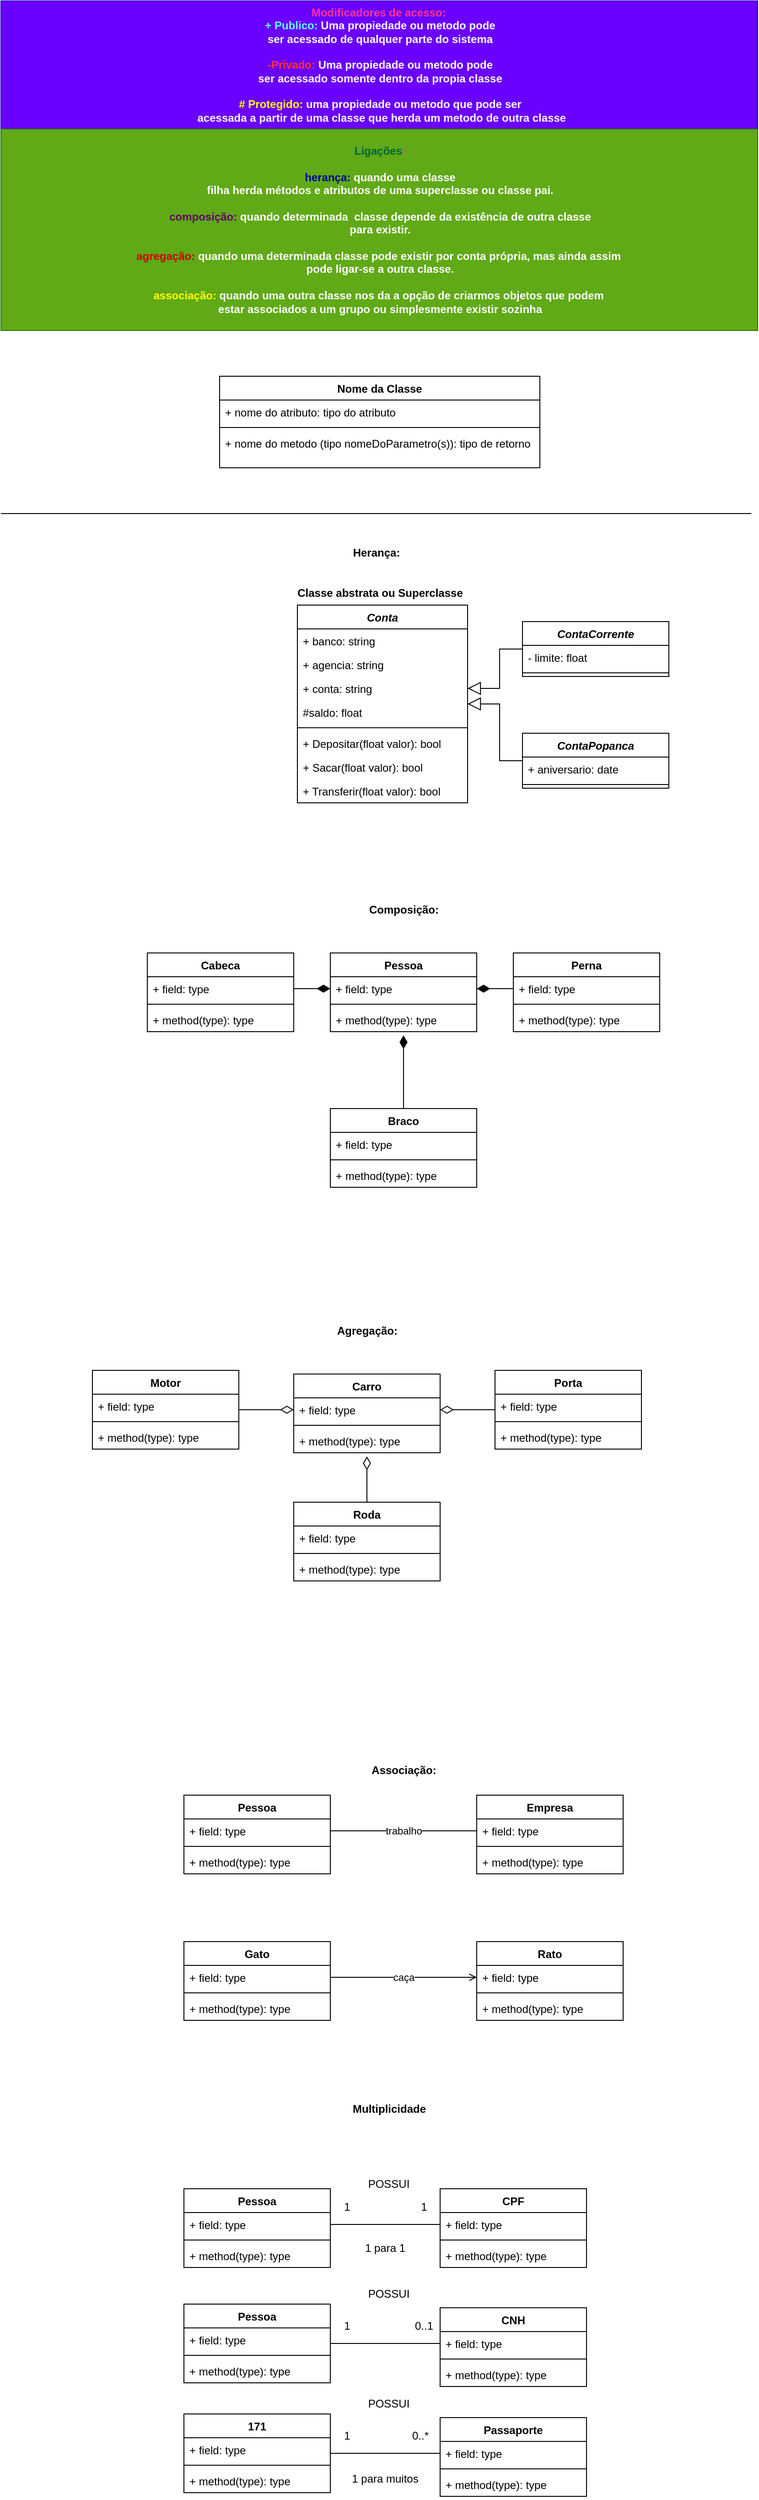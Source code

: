 <mxfile version="21.2.2" type="github">
  <diagram name="Página-1" id="z6GgU4VHXEjVqBODwLe_">
    <mxGraphModel dx="1050" dy="581" grid="1" gridSize="10" guides="1" tooltips="1" connect="1" arrows="1" fold="1" page="1" pageScale="1" pageWidth="827" pageHeight="1169" math="0" shadow="0">
      <root>
        <mxCell id="0" />
        <mxCell id="1" parent="0" />
        <mxCell id="NotU4ziP4FkvUJu5g0r9-1" value="&lt;font color=&quot;#ff3399&quot;&gt;Modificadores de acesso:&amp;nbsp;&lt;br&gt;&lt;/font&gt;&lt;font style=&quot;background-color: rgb(106, 0, 255);&quot; color=&quot;#66ffff&quot;&gt;+ Publico: &lt;/font&gt;Uma propiedade ou metodo pode &lt;br&gt;ser acessado de qualquer parte do sistema&lt;br&gt;&lt;br&gt;&lt;font color=&quot;#ff3333&quot;&gt;-Privado:&lt;/font&gt; Uma propiedade ou metodo pode &lt;br&gt;ser acessado somente dentro da propia classe&lt;br&gt;&lt;font color=&quot;#ffff00&quot;&gt;&lt;br&gt;# Protegido:&lt;/font&gt; uma propiedade ou metodo que pode ser&lt;br&gt;&amp;nbsp;acessada a partir de uma classe que herda um metodo de outra classe" style="text;align=center;fontStyle=1;verticalAlign=middle;spacingLeft=3;spacingRight=3;strokeColor=#3700CC;rotatable=0;points=[[0,0.5],[1,0.5]];portConstraint=eastwest;html=1;fillColor=#6a00ff;fontColor=#ffffff;" vertex="1" parent="1">
          <mxGeometry width="827" height="140" as="geometry" />
        </mxCell>
        <mxCell id="NotU4ziP4FkvUJu5g0r9-2" value="&lt;font color=&quot;#006633&quot;&gt;Ligações&lt;/font&gt;&lt;font color=&quot;#ff3399&quot;&gt;:&lt;/font&gt;&lt;br&gt;&amp;nbsp;&lt;br&gt;&lt;font color=&quot;#000099&quot;&gt;herança:&lt;/font&gt; quando uma classe&lt;br&gt;filha herda métodos e atributos de uma superclasse ou classe pai.&lt;br&gt;&lt;br&gt;&lt;font color=&quot;#660066&quot;&gt;composição:&lt;/font&gt; quando determinada&amp;nbsp; classe depende da existência de outra classe&lt;br&gt;para existir.&lt;br&gt;&lt;br&gt;&lt;font color=&quot;#cc0000&quot;&gt;agregação:&lt;/font&gt; quando uma determinada classe pode existir por conta própria, mas ainda assim&amp;nbsp;&lt;br&gt;pode ligar-se a outra classe.&lt;br&gt;&lt;br&gt;&lt;font color=&quot;#ffff00&quot;&gt;associação:&lt;/font&gt; quando uma outra classe nos da a opção de criarmos objetos que podem&amp;nbsp;&lt;br&gt;estar associados a um grupo ou simplesmente existir sozinha" style="text;align=center;fontStyle=1;verticalAlign=middle;spacingLeft=3;spacingRight=3;strokeColor=#2D7600;rotatable=0;points=[[0,0.5],[1,0.5]];portConstraint=eastwest;html=1;fillColor=#60a917;fontColor=#ffffff;" vertex="1" parent="1">
          <mxGeometry y="140" width="827" height="220" as="geometry" />
        </mxCell>
        <mxCell id="NotU4ziP4FkvUJu5g0r9-4" value="Nome da Classe" style="swimlane;fontStyle=1;align=center;verticalAlign=top;childLayout=stackLayout;horizontal=1;startSize=26;horizontalStack=0;resizeParent=1;resizeParentMax=0;resizeLast=0;collapsible=1;marginBottom=0;whiteSpace=wrap;html=1;" vertex="1" parent="1">
          <mxGeometry x="239" y="410" width="350" height="100" as="geometry" />
        </mxCell>
        <mxCell id="NotU4ziP4FkvUJu5g0r9-5" value="+ nome do atributo: tipo do atributo" style="text;strokeColor=none;fillColor=none;align=left;verticalAlign=top;spacingLeft=4;spacingRight=4;overflow=hidden;rotatable=0;points=[[0,0.5],[1,0.5]];portConstraint=eastwest;whiteSpace=wrap;html=1;" vertex="1" parent="NotU4ziP4FkvUJu5g0r9-4">
          <mxGeometry y="26" width="350" height="26" as="geometry" />
        </mxCell>
        <mxCell id="NotU4ziP4FkvUJu5g0r9-6" value="" style="line;strokeWidth=1;fillColor=none;align=left;verticalAlign=middle;spacingTop=-1;spacingLeft=3;spacingRight=3;rotatable=0;labelPosition=right;points=[];portConstraint=eastwest;strokeColor=inherit;" vertex="1" parent="NotU4ziP4FkvUJu5g0r9-4">
          <mxGeometry y="52" width="350" height="8" as="geometry" />
        </mxCell>
        <mxCell id="NotU4ziP4FkvUJu5g0r9-7" value="+ nome do metodo (tipo nomeDoParametro(s)): tipo de retorno" style="text;strokeColor=none;fillColor=none;align=left;verticalAlign=top;spacingLeft=4;spacingRight=4;overflow=hidden;rotatable=0;points=[[0,0.5],[1,0.5]];portConstraint=eastwest;whiteSpace=wrap;html=1;" vertex="1" parent="NotU4ziP4FkvUJu5g0r9-4">
          <mxGeometry y="60" width="350" height="40" as="geometry" />
        </mxCell>
        <mxCell id="NotU4ziP4FkvUJu5g0r9-8" value="" style="text;strokeColor=none;fillColor=none;align=left;verticalAlign=middle;spacingTop=-1;spacingLeft=4;spacingRight=4;rotatable=0;labelPosition=right;points=[];portConstraint=eastwest;" vertex="1" parent="1">
          <mxGeometry x="400" y="590" width="20" height="14" as="geometry" />
        </mxCell>
        <mxCell id="NotU4ziP4FkvUJu5g0r9-9" value="Herança:" style="text;align=center;fontStyle=1;verticalAlign=middle;spacingLeft=3;spacingRight=3;strokeColor=none;rotatable=0;points=[[0,0.5],[1,0.5]];portConstraint=eastwest;html=1;" vertex="1" parent="1">
          <mxGeometry x="370" y="590" width="80" height="26" as="geometry" />
        </mxCell>
        <mxCell id="NotU4ziP4FkvUJu5g0r9-10" value="&lt;i&gt;Conta&lt;/i&gt;" style="swimlane;fontStyle=1;align=center;verticalAlign=top;childLayout=stackLayout;horizontal=1;startSize=26;horizontalStack=0;resizeParent=1;resizeParentMax=0;resizeLast=0;collapsible=1;marginBottom=0;whiteSpace=wrap;html=1;" vertex="1" parent="1">
          <mxGeometry x="324" y="660" width="186" height="216" as="geometry" />
        </mxCell>
        <mxCell id="NotU4ziP4FkvUJu5g0r9-16" value="+ banco: string" style="text;strokeColor=none;fillColor=none;align=left;verticalAlign=top;spacingLeft=4;spacingRight=4;overflow=hidden;rotatable=0;points=[[0,0.5],[1,0.5]];portConstraint=eastwest;whiteSpace=wrap;html=1;" vertex="1" parent="NotU4ziP4FkvUJu5g0r9-10">
          <mxGeometry y="26" width="186" height="26" as="geometry" />
        </mxCell>
        <mxCell id="NotU4ziP4FkvUJu5g0r9-11" value="+ agencia: string" style="text;strokeColor=none;fillColor=none;align=left;verticalAlign=top;spacingLeft=4;spacingRight=4;overflow=hidden;rotatable=0;points=[[0,0.5],[1,0.5]];portConstraint=eastwest;whiteSpace=wrap;html=1;" vertex="1" parent="NotU4ziP4FkvUJu5g0r9-10">
          <mxGeometry y="52" width="186" height="26" as="geometry" />
        </mxCell>
        <mxCell id="NotU4ziP4FkvUJu5g0r9-17" value="+ conta: string" style="text;strokeColor=none;fillColor=none;align=left;verticalAlign=top;spacingLeft=4;spacingRight=4;overflow=hidden;rotatable=0;points=[[0,0.5],[1,0.5]];portConstraint=eastwest;whiteSpace=wrap;html=1;" vertex="1" parent="NotU4ziP4FkvUJu5g0r9-10">
          <mxGeometry y="78" width="186" height="26" as="geometry" />
        </mxCell>
        <mxCell id="NotU4ziP4FkvUJu5g0r9-18" value="#saldo: float&lt;br&gt;" style="text;strokeColor=none;fillColor=none;align=left;verticalAlign=top;spacingLeft=4;spacingRight=4;overflow=hidden;rotatable=0;points=[[0,0.5],[1,0.5]];portConstraint=eastwest;whiteSpace=wrap;html=1;" vertex="1" parent="NotU4ziP4FkvUJu5g0r9-10">
          <mxGeometry y="104" width="186" height="26" as="geometry" />
        </mxCell>
        <mxCell id="NotU4ziP4FkvUJu5g0r9-12" value="" style="line;strokeWidth=1;fillColor=none;align=left;verticalAlign=middle;spacingTop=-1;spacingLeft=3;spacingRight=3;rotatable=0;labelPosition=right;points=[];portConstraint=eastwest;strokeColor=inherit;" vertex="1" parent="NotU4ziP4FkvUJu5g0r9-10">
          <mxGeometry y="130" width="186" height="8" as="geometry" />
        </mxCell>
        <mxCell id="NotU4ziP4FkvUJu5g0r9-13" value="+ Depositar(float valor): bool&amp;nbsp;" style="text;strokeColor=none;fillColor=none;align=left;verticalAlign=top;spacingLeft=4;spacingRight=4;overflow=hidden;rotatable=0;points=[[0,0.5],[1,0.5]];portConstraint=eastwest;whiteSpace=wrap;html=1;" vertex="1" parent="NotU4ziP4FkvUJu5g0r9-10">
          <mxGeometry y="138" width="186" height="26" as="geometry" />
        </mxCell>
        <mxCell id="NotU4ziP4FkvUJu5g0r9-19" value="+ Sacar(float valor): bool" style="text;strokeColor=none;fillColor=none;align=left;verticalAlign=top;spacingLeft=4;spacingRight=4;overflow=hidden;rotatable=0;points=[[0,0.5],[1,0.5]];portConstraint=eastwest;whiteSpace=wrap;html=1;" vertex="1" parent="NotU4ziP4FkvUJu5g0r9-10">
          <mxGeometry y="164" width="186" height="26" as="geometry" />
        </mxCell>
        <mxCell id="NotU4ziP4FkvUJu5g0r9-20" value="+ Transferir(float valor): bool" style="text;strokeColor=none;fillColor=none;align=left;verticalAlign=top;spacingLeft=4;spacingRight=4;overflow=hidden;rotatable=0;points=[[0,0.5],[1,0.5]];portConstraint=eastwest;whiteSpace=wrap;html=1;" vertex="1" parent="NotU4ziP4FkvUJu5g0r9-10">
          <mxGeometry y="190" width="186" height="26" as="geometry" />
        </mxCell>
        <mxCell id="NotU4ziP4FkvUJu5g0r9-21" value="Classe abstrata ou Superclasse" style="text;align=center;fontStyle=1;verticalAlign=middle;spacingLeft=3;spacingRight=3;strokeColor=none;rotatable=0;points=[[0,0.5],[1,0.5]];portConstraint=eastwest;html=1;" vertex="1" parent="1">
          <mxGeometry x="324" y="634" width="180" height="26" as="geometry" />
        </mxCell>
        <mxCell id="NotU4ziP4FkvUJu5g0r9-35" style="edgeStyle=orthogonalEdgeStyle;rounded=0;orthogonalLoop=1;jettySize=auto;html=1;entryX=1;entryY=0.5;entryDx=0;entryDy=0;endArrow=block;endFill=0;endSize=12;" edge="1" parent="1" source="NotU4ziP4FkvUJu5g0r9-23" target="NotU4ziP4FkvUJu5g0r9-17">
          <mxGeometry relative="1" as="geometry" />
        </mxCell>
        <mxCell id="NotU4ziP4FkvUJu5g0r9-23" value="&lt;i&gt;ContaCorrente&lt;/i&gt;" style="swimlane;fontStyle=1;align=center;verticalAlign=top;childLayout=stackLayout;horizontal=1;startSize=26;horizontalStack=0;resizeParent=1;resizeParentMax=0;resizeLast=0;collapsible=1;marginBottom=0;whiteSpace=wrap;html=1;" vertex="1" parent="1">
          <mxGeometry x="570" y="678" width="160" height="60" as="geometry" />
        </mxCell>
        <mxCell id="NotU4ziP4FkvUJu5g0r9-24" value="- limite: float&amp;nbsp;" style="text;strokeColor=none;fillColor=none;align=left;verticalAlign=top;spacingLeft=4;spacingRight=4;overflow=hidden;rotatable=0;points=[[0,0.5],[1,0.5]];portConstraint=eastwest;whiteSpace=wrap;html=1;" vertex="1" parent="NotU4ziP4FkvUJu5g0r9-23">
          <mxGeometry y="26" width="160" height="26" as="geometry" />
        </mxCell>
        <mxCell id="NotU4ziP4FkvUJu5g0r9-25" value="" style="line;strokeWidth=1;fillColor=none;align=left;verticalAlign=middle;spacingTop=-1;spacingLeft=3;spacingRight=3;rotatable=0;labelPosition=right;points=[];portConstraint=eastwest;strokeColor=inherit;" vertex="1" parent="NotU4ziP4FkvUJu5g0r9-23">
          <mxGeometry y="52" width="160" height="8" as="geometry" />
        </mxCell>
        <mxCell id="NotU4ziP4FkvUJu5g0r9-36" style="edgeStyle=orthogonalEdgeStyle;rounded=0;orthogonalLoop=1;jettySize=auto;html=1;entryX=1;entryY=0.5;entryDx=0;entryDy=0;endArrow=block;endFill=0;endSize=12;" edge="1" parent="1" source="NotU4ziP4FkvUJu5g0r9-27" target="NotU4ziP4FkvUJu5g0r9-10">
          <mxGeometry relative="1" as="geometry" />
        </mxCell>
        <mxCell id="NotU4ziP4FkvUJu5g0r9-27" value="&lt;i&gt;ContaPopanca&lt;/i&gt;" style="swimlane;fontStyle=1;align=center;verticalAlign=top;childLayout=stackLayout;horizontal=1;startSize=26;horizontalStack=0;resizeParent=1;resizeParentMax=0;resizeLast=0;collapsible=1;marginBottom=0;whiteSpace=wrap;html=1;" vertex="1" parent="1">
          <mxGeometry x="570" y="800" width="160" height="60" as="geometry">
            <mxRectangle x="550" y="740" width="120" height="30" as="alternateBounds" />
          </mxGeometry>
        </mxCell>
        <mxCell id="NotU4ziP4FkvUJu5g0r9-28" value="+ aniversario: date" style="text;strokeColor=none;fillColor=none;align=left;verticalAlign=top;spacingLeft=4;spacingRight=4;overflow=hidden;rotatable=0;points=[[0,0.5],[1,0.5]];portConstraint=eastwest;whiteSpace=wrap;html=1;" vertex="1" parent="NotU4ziP4FkvUJu5g0r9-27">
          <mxGeometry y="26" width="160" height="26" as="geometry" />
        </mxCell>
        <mxCell id="NotU4ziP4FkvUJu5g0r9-29" value="" style="line;strokeWidth=1;fillColor=none;align=left;verticalAlign=middle;spacingTop=-1;spacingLeft=3;spacingRight=3;rotatable=0;labelPosition=right;points=[];portConstraint=eastwest;strokeColor=inherit;" vertex="1" parent="NotU4ziP4FkvUJu5g0r9-27">
          <mxGeometry y="52" width="160" height="8" as="geometry" />
        </mxCell>
        <mxCell id="NotU4ziP4FkvUJu5g0r9-37" value="" style="endArrow=none;html=1;rounded=0;" edge="1" parent="1">
          <mxGeometry width="50" height="50" relative="1" as="geometry">
            <mxPoint y="560" as="sourcePoint" />
            <mxPoint x="820" y="560" as="targetPoint" />
          </mxGeometry>
        </mxCell>
        <mxCell id="NotU4ziP4FkvUJu5g0r9-40" value="Composição:" style="text;align=center;fontStyle=1;verticalAlign=middle;spacingLeft=3;spacingRight=3;strokeColor=none;rotatable=0;points=[[0,0.5],[1,0.5]];portConstraint=eastwest;html=1;" vertex="1" parent="1">
          <mxGeometry x="400" y="980" width="80" height="26" as="geometry" />
        </mxCell>
        <mxCell id="NotU4ziP4FkvUJu5g0r9-41" value="Cabeca" style="swimlane;fontStyle=1;align=center;verticalAlign=top;childLayout=stackLayout;horizontal=1;startSize=26;horizontalStack=0;resizeParent=1;resizeParentMax=0;resizeLast=0;collapsible=1;marginBottom=0;whiteSpace=wrap;html=1;" vertex="1" parent="1">
          <mxGeometry x="160" y="1040" width="160" height="86" as="geometry" />
        </mxCell>
        <mxCell id="NotU4ziP4FkvUJu5g0r9-42" value="+ field: type" style="text;strokeColor=none;fillColor=none;align=left;verticalAlign=top;spacingLeft=4;spacingRight=4;overflow=hidden;rotatable=0;points=[[0,0.5],[1,0.5]];portConstraint=eastwest;whiteSpace=wrap;html=1;" vertex="1" parent="NotU4ziP4FkvUJu5g0r9-41">
          <mxGeometry y="26" width="160" height="26" as="geometry" />
        </mxCell>
        <mxCell id="NotU4ziP4FkvUJu5g0r9-43" value="" style="line;strokeWidth=1;fillColor=none;align=left;verticalAlign=middle;spacingTop=-1;spacingLeft=3;spacingRight=3;rotatable=0;labelPosition=right;points=[];portConstraint=eastwest;strokeColor=inherit;" vertex="1" parent="NotU4ziP4FkvUJu5g0r9-41">
          <mxGeometry y="52" width="160" height="8" as="geometry" />
        </mxCell>
        <mxCell id="NotU4ziP4FkvUJu5g0r9-44" value="+ method(type): type" style="text;strokeColor=none;fillColor=none;align=left;verticalAlign=top;spacingLeft=4;spacingRight=4;overflow=hidden;rotatable=0;points=[[0,0.5],[1,0.5]];portConstraint=eastwest;whiteSpace=wrap;html=1;" vertex="1" parent="NotU4ziP4FkvUJu5g0r9-41">
          <mxGeometry y="60" width="160" height="26" as="geometry" />
        </mxCell>
        <mxCell id="NotU4ziP4FkvUJu5g0r9-45" value="Pessoa" style="swimlane;fontStyle=1;align=center;verticalAlign=top;childLayout=stackLayout;horizontal=1;startSize=26;horizontalStack=0;resizeParent=1;resizeParentMax=0;resizeLast=0;collapsible=1;marginBottom=0;whiteSpace=wrap;html=1;" vertex="1" parent="1">
          <mxGeometry x="360" y="1040" width="160" height="86" as="geometry" />
        </mxCell>
        <mxCell id="NotU4ziP4FkvUJu5g0r9-46" value="+ field: type" style="text;strokeColor=none;fillColor=none;align=left;verticalAlign=top;spacingLeft=4;spacingRight=4;overflow=hidden;rotatable=0;points=[[0,0.5],[1,0.5]];portConstraint=eastwest;whiteSpace=wrap;html=1;" vertex="1" parent="NotU4ziP4FkvUJu5g0r9-45">
          <mxGeometry y="26" width="160" height="26" as="geometry" />
        </mxCell>
        <mxCell id="NotU4ziP4FkvUJu5g0r9-47" value="" style="line;strokeWidth=1;fillColor=none;align=left;verticalAlign=middle;spacingTop=-1;spacingLeft=3;spacingRight=3;rotatable=0;labelPosition=right;points=[];portConstraint=eastwest;strokeColor=inherit;" vertex="1" parent="NotU4ziP4FkvUJu5g0r9-45">
          <mxGeometry y="52" width="160" height="8" as="geometry" />
        </mxCell>
        <mxCell id="NotU4ziP4FkvUJu5g0r9-48" value="+ method(type): type" style="text;strokeColor=none;fillColor=none;align=left;verticalAlign=top;spacingLeft=4;spacingRight=4;overflow=hidden;rotatable=0;points=[[0,0.5],[1,0.5]];portConstraint=eastwest;whiteSpace=wrap;html=1;" vertex="1" parent="NotU4ziP4FkvUJu5g0r9-45">
          <mxGeometry y="60" width="160" height="26" as="geometry" />
        </mxCell>
        <mxCell id="NotU4ziP4FkvUJu5g0r9-49" value="Perna" style="swimlane;fontStyle=1;align=center;verticalAlign=top;childLayout=stackLayout;horizontal=1;startSize=26;horizontalStack=0;resizeParent=1;resizeParentMax=0;resizeLast=0;collapsible=1;marginBottom=0;whiteSpace=wrap;html=1;" vertex="1" parent="1">
          <mxGeometry x="560" y="1040" width="160" height="86" as="geometry" />
        </mxCell>
        <mxCell id="NotU4ziP4FkvUJu5g0r9-50" value="+ field: type" style="text;strokeColor=none;fillColor=none;align=left;verticalAlign=top;spacingLeft=4;spacingRight=4;overflow=hidden;rotatable=0;points=[[0,0.5],[1,0.5]];portConstraint=eastwest;whiteSpace=wrap;html=1;" vertex="1" parent="NotU4ziP4FkvUJu5g0r9-49">
          <mxGeometry y="26" width="160" height="26" as="geometry" />
        </mxCell>
        <mxCell id="NotU4ziP4FkvUJu5g0r9-51" value="" style="line;strokeWidth=1;fillColor=none;align=left;verticalAlign=middle;spacingTop=-1;spacingLeft=3;spacingRight=3;rotatable=0;labelPosition=right;points=[];portConstraint=eastwest;strokeColor=inherit;" vertex="1" parent="NotU4ziP4FkvUJu5g0r9-49">
          <mxGeometry y="52" width="160" height="8" as="geometry" />
        </mxCell>
        <mxCell id="NotU4ziP4FkvUJu5g0r9-52" value="+ method(type): type" style="text;strokeColor=none;fillColor=none;align=left;verticalAlign=top;spacingLeft=4;spacingRight=4;overflow=hidden;rotatable=0;points=[[0,0.5],[1,0.5]];portConstraint=eastwest;whiteSpace=wrap;html=1;" vertex="1" parent="NotU4ziP4FkvUJu5g0r9-49">
          <mxGeometry y="60" width="160" height="26" as="geometry" />
        </mxCell>
        <mxCell id="NotU4ziP4FkvUJu5g0r9-61" style="edgeStyle=orthogonalEdgeStyle;rounded=0;orthogonalLoop=1;jettySize=auto;html=1;endArrow=diamondThin;endFill=1;strokeWidth=1;endSize=12;" edge="1" parent="1" source="NotU4ziP4FkvUJu5g0r9-53">
          <mxGeometry relative="1" as="geometry">
            <mxPoint x="440" y="1130" as="targetPoint" />
          </mxGeometry>
        </mxCell>
        <mxCell id="NotU4ziP4FkvUJu5g0r9-53" value="Braco&lt;br&gt;" style="swimlane;fontStyle=1;align=center;verticalAlign=top;childLayout=stackLayout;horizontal=1;startSize=26;horizontalStack=0;resizeParent=1;resizeParentMax=0;resizeLast=0;collapsible=1;marginBottom=0;whiteSpace=wrap;html=1;" vertex="1" parent="1">
          <mxGeometry x="360" y="1210" width="160" height="86" as="geometry" />
        </mxCell>
        <mxCell id="NotU4ziP4FkvUJu5g0r9-54" value="+ field: type" style="text;strokeColor=none;fillColor=none;align=left;verticalAlign=top;spacingLeft=4;spacingRight=4;overflow=hidden;rotatable=0;points=[[0,0.5],[1,0.5]];portConstraint=eastwest;whiteSpace=wrap;html=1;" vertex="1" parent="NotU4ziP4FkvUJu5g0r9-53">
          <mxGeometry y="26" width="160" height="26" as="geometry" />
        </mxCell>
        <mxCell id="NotU4ziP4FkvUJu5g0r9-55" value="" style="line;strokeWidth=1;fillColor=none;align=left;verticalAlign=middle;spacingTop=-1;spacingLeft=3;spacingRight=3;rotatable=0;labelPosition=right;points=[];portConstraint=eastwest;strokeColor=inherit;" vertex="1" parent="NotU4ziP4FkvUJu5g0r9-53">
          <mxGeometry y="52" width="160" height="8" as="geometry" />
        </mxCell>
        <mxCell id="NotU4ziP4FkvUJu5g0r9-56" value="+ method(type): type" style="text;strokeColor=none;fillColor=none;align=left;verticalAlign=top;spacingLeft=4;spacingRight=4;overflow=hidden;rotatable=0;points=[[0,0.5],[1,0.5]];portConstraint=eastwest;whiteSpace=wrap;html=1;" vertex="1" parent="NotU4ziP4FkvUJu5g0r9-53">
          <mxGeometry y="60" width="160" height="26" as="geometry" />
        </mxCell>
        <mxCell id="NotU4ziP4FkvUJu5g0r9-57" style="edgeStyle=orthogonalEdgeStyle;rounded=0;orthogonalLoop=1;jettySize=auto;html=1;entryX=0;entryY=0.5;entryDx=0;entryDy=0;endArrow=diamondThin;endFill=1;endSize=12;" edge="1" parent="1" source="NotU4ziP4FkvUJu5g0r9-42" target="NotU4ziP4FkvUJu5g0r9-46">
          <mxGeometry relative="1" as="geometry" />
        </mxCell>
        <mxCell id="NotU4ziP4FkvUJu5g0r9-58" style="edgeStyle=orthogonalEdgeStyle;rounded=0;orthogonalLoop=1;jettySize=auto;html=1;entryX=1;entryY=0.5;entryDx=0;entryDy=0;endArrow=diamondThin;endFill=1;endSize=12;" edge="1" parent="1" source="NotU4ziP4FkvUJu5g0r9-50" target="NotU4ziP4FkvUJu5g0r9-46">
          <mxGeometry relative="1" as="geometry" />
        </mxCell>
        <mxCell id="NotU4ziP4FkvUJu5g0r9-62" value="Agregação:" style="text;align=center;fontStyle=1;verticalAlign=middle;spacingLeft=3;spacingRight=3;strokeColor=none;rotatable=0;points=[[0,0.5],[1,0.5]];portConstraint=eastwest;html=1;" vertex="1" parent="1">
          <mxGeometry x="360" y="1440" width="80" height="26" as="geometry" />
        </mxCell>
        <mxCell id="NotU4ziP4FkvUJu5g0r9-63" value="Carro&lt;br&gt;" style="swimlane;fontStyle=1;align=center;verticalAlign=top;childLayout=stackLayout;horizontal=1;startSize=26;horizontalStack=0;resizeParent=1;resizeParentMax=0;resizeLast=0;collapsible=1;marginBottom=0;whiteSpace=wrap;html=1;" vertex="1" parent="1">
          <mxGeometry x="320" y="1500" width="160" height="86" as="geometry" />
        </mxCell>
        <mxCell id="NotU4ziP4FkvUJu5g0r9-64" value="+ field: type" style="text;strokeColor=none;fillColor=none;align=left;verticalAlign=top;spacingLeft=4;spacingRight=4;overflow=hidden;rotatable=0;points=[[0,0.5],[1,0.5]];portConstraint=eastwest;whiteSpace=wrap;html=1;" vertex="1" parent="NotU4ziP4FkvUJu5g0r9-63">
          <mxGeometry y="26" width="160" height="26" as="geometry" />
        </mxCell>
        <mxCell id="NotU4ziP4FkvUJu5g0r9-65" value="" style="line;strokeWidth=1;fillColor=none;align=left;verticalAlign=middle;spacingTop=-1;spacingLeft=3;spacingRight=3;rotatable=0;labelPosition=right;points=[];portConstraint=eastwest;strokeColor=inherit;" vertex="1" parent="NotU4ziP4FkvUJu5g0r9-63">
          <mxGeometry y="52" width="160" height="8" as="geometry" />
        </mxCell>
        <mxCell id="NotU4ziP4FkvUJu5g0r9-66" value="+ method(type): type" style="text;strokeColor=none;fillColor=none;align=left;verticalAlign=top;spacingLeft=4;spacingRight=4;overflow=hidden;rotatable=0;points=[[0,0.5],[1,0.5]];portConstraint=eastwest;whiteSpace=wrap;html=1;" vertex="1" parent="NotU4ziP4FkvUJu5g0r9-63">
          <mxGeometry y="60" width="160" height="26" as="geometry" />
        </mxCell>
        <mxCell id="NotU4ziP4FkvUJu5g0r9-80" style="edgeStyle=orthogonalEdgeStyle;rounded=0;orthogonalLoop=1;jettySize=auto;html=1;entryX=0;entryY=0.5;entryDx=0;entryDy=0;endArrow=diamondThin;endFill=0;jumpSize=12;endSize=12;" edge="1" parent="1" source="NotU4ziP4FkvUJu5g0r9-67" target="NotU4ziP4FkvUJu5g0r9-64">
          <mxGeometry relative="1" as="geometry" />
        </mxCell>
        <mxCell id="NotU4ziP4FkvUJu5g0r9-67" value="Motor" style="swimlane;fontStyle=1;align=center;verticalAlign=top;childLayout=stackLayout;horizontal=1;startSize=26;horizontalStack=0;resizeParent=1;resizeParentMax=0;resizeLast=0;collapsible=1;marginBottom=0;whiteSpace=wrap;html=1;" vertex="1" parent="1">
          <mxGeometry x="100" y="1496" width="160" height="86" as="geometry" />
        </mxCell>
        <mxCell id="NotU4ziP4FkvUJu5g0r9-68" value="+ field: type" style="text;strokeColor=none;fillColor=none;align=left;verticalAlign=top;spacingLeft=4;spacingRight=4;overflow=hidden;rotatable=0;points=[[0,0.5],[1,0.5]];portConstraint=eastwest;whiteSpace=wrap;html=1;" vertex="1" parent="NotU4ziP4FkvUJu5g0r9-67">
          <mxGeometry y="26" width="160" height="26" as="geometry" />
        </mxCell>
        <mxCell id="NotU4ziP4FkvUJu5g0r9-69" value="" style="line;strokeWidth=1;fillColor=none;align=left;verticalAlign=middle;spacingTop=-1;spacingLeft=3;spacingRight=3;rotatable=0;labelPosition=right;points=[];portConstraint=eastwest;strokeColor=inherit;" vertex="1" parent="NotU4ziP4FkvUJu5g0r9-67">
          <mxGeometry y="52" width="160" height="8" as="geometry" />
        </mxCell>
        <mxCell id="NotU4ziP4FkvUJu5g0r9-70" value="+ method(type): type" style="text;strokeColor=none;fillColor=none;align=left;verticalAlign=top;spacingLeft=4;spacingRight=4;overflow=hidden;rotatable=0;points=[[0,0.5],[1,0.5]];portConstraint=eastwest;whiteSpace=wrap;html=1;" vertex="1" parent="NotU4ziP4FkvUJu5g0r9-67">
          <mxGeometry y="60" width="160" height="26" as="geometry" />
        </mxCell>
        <mxCell id="NotU4ziP4FkvUJu5g0r9-81" style="edgeStyle=orthogonalEdgeStyle;rounded=0;orthogonalLoop=1;jettySize=auto;html=1;entryX=1;entryY=0.5;entryDx=0;entryDy=0;endSize=12;endArrow=diamondThin;endFill=0;" edge="1" parent="1" source="NotU4ziP4FkvUJu5g0r9-71" target="NotU4ziP4FkvUJu5g0r9-64">
          <mxGeometry relative="1" as="geometry" />
        </mxCell>
        <mxCell id="NotU4ziP4FkvUJu5g0r9-71" value="Porta&lt;br&gt;" style="swimlane;fontStyle=1;align=center;verticalAlign=top;childLayout=stackLayout;horizontal=1;startSize=26;horizontalStack=0;resizeParent=1;resizeParentMax=0;resizeLast=0;collapsible=1;marginBottom=0;whiteSpace=wrap;html=1;" vertex="1" parent="1">
          <mxGeometry x="540" y="1496" width="160" height="86" as="geometry" />
        </mxCell>
        <mxCell id="NotU4ziP4FkvUJu5g0r9-72" value="+ field: type" style="text;strokeColor=none;fillColor=none;align=left;verticalAlign=top;spacingLeft=4;spacingRight=4;overflow=hidden;rotatable=0;points=[[0,0.5],[1,0.5]];portConstraint=eastwest;whiteSpace=wrap;html=1;" vertex="1" parent="NotU4ziP4FkvUJu5g0r9-71">
          <mxGeometry y="26" width="160" height="26" as="geometry" />
        </mxCell>
        <mxCell id="NotU4ziP4FkvUJu5g0r9-73" value="" style="line;strokeWidth=1;fillColor=none;align=left;verticalAlign=middle;spacingTop=-1;spacingLeft=3;spacingRight=3;rotatable=0;labelPosition=right;points=[];portConstraint=eastwest;strokeColor=inherit;" vertex="1" parent="NotU4ziP4FkvUJu5g0r9-71">
          <mxGeometry y="52" width="160" height="8" as="geometry" />
        </mxCell>
        <mxCell id="NotU4ziP4FkvUJu5g0r9-74" value="+ method(type): type" style="text;strokeColor=none;fillColor=none;align=left;verticalAlign=top;spacingLeft=4;spacingRight=4;overflow=hidden;rotatable=0;points=[[0,0.5],[1,0.5]];portConstraint=eastwest;whiteSpace=wrap;html=1;" vertex="1" parent="NotU4ziP4FkvUJu5g0r9-71">
          <mxGeometry y="60" width="160" height="26" as="geometry" />
        </mxCell>
        <mxCell id="NotU4ziP4FkvUJu5g0r9-79" style="edgeStyle=orthogonalEdgeStyle;rounded=0;orthogonalLoop=1;jettySize=auto;html=1;endArrow=diamondThin;endFill=0;endSize=12;" edge="1" parent="1" source="NotU4ziP4FkvUJu5g0r9-75">
          <mxGeometry relative="1" as="geometry">
            <mxPoint x="400" y="1590" as="targetPoint" />
          </mxGeometry>
        </mxCell>
        <mxCell id="NotU4ziP4FkvUJu5g0r9-75" value="Roda&lt;br&gt;" style="swimlane;fontStyle=1;align=center;verticalAlign=top;childLayout=stackLayout;horizontal=1;startSize=26;horizontalStack=0;resizeParent=1;resizeParentMax=0;resizeLast=0;collapsible=1;marginBottom=0;whiteSpace=wrap;html=1;" vertex="1" parent="1">
          <mxGeometry x="320" y="1640" width="160" height="86" as="geometry" />
        </mxCell>
        <mxCell id="NotU4ziP4FkvUJu5g0r9-76" value="+ field: type" style="text;strokeColor=none;fillColor=none;align=left;verticalAlign=top;spacingLeft=4;spacingRight=4;overflow=hidden;rotatable=0;points=[[0,0.5],[1,0.5]];portConstraint=eastwest;whiteSpace=wrap;html=1;" vertex="1" parent="NotU4ziP4FkvUJu5g0r9-75">
          <mxGeometry y="26" width="160" height="26" as="geometry" />
        </mxCell>
        <mxCell id="NotU4ziP4FkvUJu5g0r9-77" value="" style="line;strokeWidth=1;fillColor=none;align=left;verticalAlign=middle;spacingTop=-1;spacingLeft=3;spacingRight=3;rotatable=0;labelPosition=right;points=[];portConstraint=eastwest;strokeColor=inherit;" vertex="1" parent="NotU4ziP4FkvUJu5g0r9-75">
          <mxGeometry y="52" width="160" height="8" as="geometry" />
        </mxCell>
        <mxCell id="NotU4ziP4FkvUJu5g0r9-78" value="+ method(type): type" style="text;strokeColor=none;fillColor=none;align=left;verticalAlign=top;spacingLeft=4;spacingRight=4;overflow=hidden;rotatable=0;points=[[0,0.5],[1,0.5]];portConstraint=eastwest;whiteSpace=wrap;html=1;" vertex="1" parent="NotU4ziP4FkvUJu5g0r9-75">
          <mxGeometry y="60" width="160" height="26" as="geometry" />
        </mxCell>
        <mxCell id="NotU4ziP4FkvUJu5g0r9-82" value="Associação:" style="text;align=center;fontStyle=1;verticalAlign=middle;spacingLeft=3;spacingRight=3;strokeColor=none;rotatable=0;points=[[0,0.5],[1,0.5]];portConstraint=eastwest;html=1;" vertex="1" parent="1">
          <mxGeometry x="400" y="1920" width="80" height="26" as="geometry" />
        </mxCell>
        <mxCell id="NotU4ziP4FkvUJu5g0r9-83" value="Pessoa" style="swimlane;fontStyle=1;align=center;verticalAlign=top;childLayout=stackLayout;horizontal=1;startSize=26;horizontalStack=0;resizeParent=1;resizeParentMax=0;resizeLast=0;collapsible=1;marginBottom=0;whiteSpace=wrap;html=1;" vertex="1" parent="1">
          <mxGeometry x="200" y="1960" width="160" height="86" as="geometry" />
        </mxCell>
        <mxCell id="NotU4ziP4FkvUJu5g0r9-84" value="+ field: type" style="text;strokeColor=none;fillColor=none;align=left;verticalAlign=top;spacingLeft=4;spacingRight=4;overflow=hidden;rotatable=0;points=[[0,0.5],[1,0.5]];portConstraint=eastwest;whiteSpace=wrap;html=1;" vertex="1" parent="NotU4ziP4FkvUJu5g0r9-83">
          <mxGeometry y="26" width="160" height="26" as="geometry" />
        </mxCell>
        <mxCell id="NotU4ziP4FkvUJu5g0r9-85" value="" style="line;strokeWidth=1;fillColor=none;align=left;verticalAlign=middle;spacingTop=-1;spacingLeft=3;spacingRight=3;rotatable=0;labelPosition=right;points=[];portConstraint=eastwest;strokeColor=inherit;" vertex="1" parent="NotU4ziP4FkvUJu5g0r9-83">
          <mxGeometry y="52" width="160" height="8" as="geometry" />
        </mxCell>
        <mxCell id="NotU4ziP4FkvUJu5g0r9-86" value="+ method(type): type" style="text;strokeColor=none;fillColor=none;align=left;verticalAlign=top;spacingLeft=4;spacingRight=4;overflow=hidden;rotatable=0;points=[[0,0.5],[1,0.5]];portConstraint=eastwest;whiteSpace=wrap;html=1;" vertex="1" parent="NotU4ziP4FkvUJu5g0r9-83">
          <mxGeometry y="60" width="160" height="26" as="geometry" />
        </mxCell>
        <mxCell id="NotU4ziP4FkvUJu5g0r9-87" value="Empresa&lt;br&gt;" style="swimlane;fontStyle=1;align=center;verticalAlign=top;childLayout=stackLayout;horizontal=1;startSize=26;horizontalStack=0;resizeParent=1;resizeParentMax=0;resizeLast=0;collapsible=1;marginBottom=0;whiteSpace=wrap;html=1;" vertex="1" parent="1">
          <mxGeometry x="520" y="1960" width="160" height="86" as="geometry">
            <mxRectangle x="520" y="1960" width="90" height="30" as="alternateBounds" />
          </mxGeometry>
        </mxCell>
        <mxCell id="NotU4ziP4FkvUJu5g0r9-88" value="+ field: type" style="text;strokeColor=none;fillColor=none;align=left;verticalAlign=top;spacingLeft=4;spacingRight=4;overflow=hidden;rotatable=0;points=[[0,0.5],[1,0.5]];portConstraint=eastwest;whiteSpace=wrap;html=1;" vertex="1" parent="NotU4ziP4FkvUJu5g0r9-87">
          <mxGeometry y="26" width="160" height="26" as="geometry" />
        </mxCell>
        <mxCell id="NotU4ziP4FkvUJu5g0r9-89" value="" style="line;strokeWidth=1;fillColor=none;align=left;verticalAlign=middle;spacingTop=-1;spacingLeft=3;spacingRight=3;rotatable=0;labelPosition=right;points=[];portConstraint=eastwest;strokeColor=inherit;" vertex="1" parent="NotU4ziP4FkvUJu5g0r9-87">
          <mxGeometry y="52" width="160" height="8" as="geometry" />
        </mxCell>
        <mxCell id="NotU4ziP4FkvUJu5g0r9-90" value="+ method(type): type" style="text;strokeColor=none;fillColor=none;align=left;verticalAlign=top;spacingLeft=4;spacingRight=4;overflow=hidden;rotatable=0;points=[[0,0.5],[1,0.5]];portConstraint=eastwest;whiteSpace=wrap;html=1;" vertex="1" parent="NotU4ziP4FkvUJu5g0r9-87">
          <mxGeometry y="60" width="160" height="26" as="geometry" />
        </mxCell>
        <mxCell id="NotU4ziP4FkvUJu5g0r9-91" value="trabalho" style="edgeStyle=orthogonalEdgeStyle;rounded=0;orthogonalLoop=1;jettySize=auto;html=1;entryX=0;entryY=0.5;entryDx=0;entryDy=0;endArrow=none;endFill=0;" edge="1" parent="1" source="NotU4ziP4FkvUJu5g0r9-84" target="NotU4ziP4FkvUJu5g0r9-88">
          <mxGeometry relative="1" as="geometry" />
        </mxCell>
        <mxCell id="NotU4ziP4FkvUJu5g0r9-93" value="Gato" style="swimlane;fontStyle=1;align=center;verticalAlign=top;childLayout=stackLayout;horizontal=1;startSize=26;horizontalStack=0;resizeParent=1;resizeParentMax=0;resizeLast=0;collapsible=1;marginBottom=0;whiteSpace=wrap;html=1;" vertex="1" parent="1">
          <mxGeometry x="200" y="2120" width="160" height="86" as="geometry" />
        </mxCell>
        <mxCell id="NotU4ziP4FkvUJu5g0r9-94" value="+ field: type" style="text;strokeColor=none;fillColor=none;align=left;verticalAlign=top;spacingLeft=4;spacingRight=4;overflow=hidden;rotatable=0;points=[[0,0.5],[1,0.5]];portConstraint=eastwest;whiteSpace=wrap;html=1;" vertex="1" parent="NotU4ziP4FkvUJu5g0r9-93">
          <mxGeometry y="26" width="160" height="26" as="geometry" />
        </mxCell>
        <mxCell id="NotU4ziP4FkvUJu5g0r9-95" value="" style="line;strokeWidth=1;fillColor=none;align=left;verticalAlign=middle;spacingTop=-1;spacingLeft=3;spacingRight=3;rotatable=0;labelPosition=right;points=[];portConstraint=eastwest;strokeColor=inherit;" vertex="1" parent="NotU4ziP4FkvUJu5g0r9-93">
          <mxGeometry y="52" width="160" height="8" as="geometry" />
        </mxCell>
        <mxCell id="NotU4ziP4FkvUJu5g0r9-96" value="+ method(type): type" style="text;strokeColor=none;fillColor=none;align=left;verticalAlign=top;spacingLeft=4;spacingRight=4;overflow=hidden;rotatable=0;points=[[0,0.5],[1,0.5]];portConstraint=eastwest;whiteSpace=wrap;html=1;" vertex="1" parent="NotU4ziP4FkvUJu5g0r9-93">
          <mxGeometry y="60" width="160" height="26" as="geometry" />
        </mxCell>
        <mxCell id="NotU4ziP4FkvUJu5g0r9-97" value="Rato" style="swimlane;fontStyle=1;align=center;verticalAlign=top;childLayout=stackLayout;horizontal=1;startSize=26;horizontalStack=0;resizeParent=1;resizeParentMax=0;resizeLast=0;collapsible=1;marginBottom=0;whiteSpace=wrap;html=1;" vertex="1" parent="1">
          <mxGeometry x="520" y="2120" width="160" height="86" as="geometry">
            <mxRectangle x="520" y="1960" width="90" height="30" as="alternateBounds" />
          </mxGeometry>
        </mxCell>
        <mxCell id="NotU4ziP4FkvUJu5g0r9-98" value="+ field: type" style="text;strokeColor=none;fillColor=none;align=left;verticalAlign=top;spacingLeft=4;spacingRight=4;overflow=hidden;rotatable=0;points=[[0,0.5],[1,0.5]];portConstraint=eastwest;whiteSpace=wrap;html=1;" vertex="1" parent="NotU4ziP4FkvUJu5g0r9-97">
          <mxGeometry y="26" width="160" height="26" as="geometry" />
        </mxCell>
        <mxCell id="NotU4ziP4FkvUJu5g0r9-99" value="" style="line;strokeWidth=1;fillColor=none;align=left;verticalAlign=middle;spacingTop=-1;spacingLeft=3;spacingRight=3;rotatable=0;labelPosition=right;points=[];portConstraint=eastwest;strokeColor=inherit;" vertex="1" parent="NotU4ziP4FkvUJu5g0r9-97">
          <mxGeometry y="52" width="160" height="8" as="geometry" />
        </mxCell>
        <mxCell id="NotU4ziP4FkvUJu5g0r9-100" value="+ method(type): type" style="text;strokeColor=none;fillColor=none;align=left;verticalAlign=top;spacingLeft=4;spacingRight=4;overflow=hidden;rotatable=0;points=[[0,0.5],[1,0.5]];portConstraint=eastwest;whiteSpace=wrap;html=1;" vertex="1" parent="NotU4ziP4FkvUJu5g0r9-97">
          <mxGeometry y="60" width="160" height="26" as="geometry" />
        </mxCell>
        <mxCell id="NotU4ziP4FkvUJu5g0r9-102" value="caça" style="edgeStyle=orthogonalEdgeStyle;rounded=0;orthogonalLoop=1;jettySize=auto;html=1;entryX=0;entryY=0.5;entryDx=0;entryDy=0;endArrow=open;endFill=0;" edge="1" parent="1" source="NotU4ziP4FkvUJu5g0r9-94" target="NotU4ziP4FkvUJu5g0r9-98">
          <mxGeometry relative="1" as="geometry" />
        </mxCell>
        <mxCell id="NotU4ziP4FkvUJu5g0r9-104" value="Multiplicidade&lt;br&gt;" style="text;align=center;fontStyle=1;verticalAlign=middle;spacingLeft=3;spacingRight=3;strokeColor=none;rotatable=0;points=[[0,0.5],[1,0.5]];portConstraint=eastwest;html=1;" vertex="1" parent="1">
          <mxGeometry x="384" y="2290" width="80" height="26" as="geometry" />
        </mxCell>
        <mxCell id="NotU4ziP4FkvUJu5g0r9-105" value="Pessoa" style="swimlane;fontStyle=1;align=center;verticalAlign=top;childLayout=stackLayout;horizontal=1;startSize=26;horizontalStack=0;resizeParent=1;resizeParentMax=0;resizeLast=0;collapsible=1;marginBottom=0;whiteSpace=wrap;html=1;" vertex="1" parent="1">
          <mxGeometry x="200" y="2390" width="160" height="86" as="geometry" />
        </mxCell>
        <mxCell id="NotU4ziP4FkvUJu5g0r9-106" value="+ field: type" style="text;strokeColor=none;fillColor=none;align=left;verticalAlign=top;spacingLeft=4;spacingRight=4;overflow=hidden;rotatable=0;points=[[0,0.5],[1,0.5]];portConstraint=eastwest;whiteSpace=wrap;html=1;" vertex="1" parent="NotU4ziP4FkvUJu5g0r9-105">
          <mxGeometry y="26" width="160" height="26" as="geometry" />
        </mxCell>
        <mxCell id="NotU4ziP4FkvUJu5g0r9-107" value="" style="line;strokeWidth=1;fillColor=none;align=left;verticalAlign=middle;spacingTop=-1;spacingLeft=3;spacingRight=3;rotatable=0;labelPosition=right;points=[];portConstraint=eastwest;strokeColor=inherit;" vertex="1" parent="NotU4ziP4FkvUJu5g0r9-105">
          <mxGeometry y="52" width="160" height="8" as="geometry" />
        </mxCell>
        <mxCell id="NotU4ziP4FkvUJu5g0r9-108" value="+ method(type): type" style="text;strokeColor=none;fillColor=none;align=left;verticalAlign=top;spacingLeft=4;spacingRight=4;overflow=hidden;rotatable=0;points=[[0,0.5],[1,0.5]];portConstraint=eastwest;whiteSpace=wrap;html=1;" vertex="1" parent="NotU4ziP4FkvUJu5g0r9-105">
          <mxGeometry y="60" width="160" height="26" as="geometry" />
        </mxCell>
        <mxCell id="NotU4ziP4FkvUJu5g0r9-109" value="CPF" style="swimlane;fontStyle=1;align=center;verticalAlign=top;childLayout=stackLayout;horizontal=1;startSize=26;horizontalStack=0;resizeParent=1;resizeParentMax=0;resizeLast=0;collapsible=1;marginBottom=0;whiteSpace=wrap;html=1;" vertex="1" parent="1">
          <mxGeometry x="480" y="2390" width="160" height="86" as="geometry" />
        </mxCell>
        <mxCell id="NotU4ziP4FkvUJu5g0r9-110" value="+ field: type" style="text;strokeColor=none;fillColor=none;align=left;verticalAlign=top;spacingLeft=4;spacingRight=4;overflow=hidden;rotatable=0;points=[[0,0.5],[1,0.5]];portConstraint=eastwest;whiteSpace=wrap;html=1;" vertex="1" parent="NotU4ziP4FkvUJu5g0r9-109">
          <mxGeometry y="26" width="160" height="26" as="geometry" />
        </mxCell>
        <mxCell id="NotU4ziP4FkvUJu5g0r9-111" value="" style="line;strokeWidth=1;fillColor=none;align=left;verticalAlign=middle;spacingTop=-1;spacingLeft=3;spacingRight=3;rotatable=0;labelPosition=right;points=[];portConstraint=eastwest;strokeColor=inherit;" vertex="1" parent="NotU4ziP4FkvUJu5g0r9-109">
          <mxGeometry y="52" width="160" height="8" as="geometry" />
        </mxCell>
        <mxCell id="NotU4ziP4FkvUJu5g0r9-112" value="+ method(type): type" style="text;strokeColor=none;fillColor=none;align=left;verticalAlign=top;spacingLeft=4;spacingRight=4;overflow=hidden;rotatable=0;points=[[0,0.5],[1,0.5]];portConstraint=eastwest;whiteSpace=wrap;html=1;" vertex="1" parent="NotU4ziP4FkvUJu5g0r9-109">
          <mxGeometry y="60" width="160" height="26" as="geometry" />
        </mxCell>
        <mxCell id="NotU4ziP4FkvUJu5g0r9-113" style="edgeStyle=orthogonalEdgeStyle;rounded=0;orthogonalLoop=1;jettySize=auto;html=1;entryX=0;entryY=0.5;entryDx=0;entryDy=0;endArrow=none;endFill=0;" edge="1" parent="1" source="NotU4ziP4FkvUJu5g0r9-106" target="NotU4ziP4FkvUJu5g0r9-110">
          <mxGeometry relative="1" as="geometry" />
        </mxCell>
        <mxCell id="NotU4ziP4FkvUJu5g0r9-114" value="POSSUI" style="text;html=1;strokeColor=none;fillColor=none;align=center;verticalAlign=middle;whiteSpace=wrap;rounded=0;" vertex="1" parent="1">
          <mxGeometry x="394" y="2370" width="60" height="30" as="geometry" />
        </mxCell>
        <mxCell id="NotU4ziP4FkvUJu5g0r9-115" value="1" style="text;html=1;strokeColor=none;fillColor=none;align=center;verticalAlign=middle;whiteSpace=wrap;rounded=0;" vertex="1" parent="1">
          <mxGeometry x="370" y="2400" width="17" height="20" as="geometry" />
        </mxCell>
        <mxCell id="NotU4ziP4FkvUJu5g0r9-116" value="1" style="text;html=1;strokeColor=none;fillColor=none;align=center;verticalAlign=middle;whiteSpace=wrap;rounded=0;" vertex="1" parent="1">
          <mxGeometry x="454" y="2400" width="17" height="20" as="geometry" />
        </mxCell>
        <mxCell id="NotU4ziP4FkvUJu5g0r9-125" style="edgeStyle=orthogonalEdgeStyle;rounded=0;orthogonalLoop=1;jettySize=auto;html=1;entryX=0;entryY=0.5;entryDx=0;entryDy=0;endArrow=none;endFill=0;" edge="1" parent="1" source="NotU4ziP4FkvUJu5g0r9-117" target="NotU4ziP4FkvUJu5g0r9-122">
          <mxGeometry relative="1" as="geometry">
            <mxPoint x="470" y="2563" as="targetPoint" />
          </mxGeometry>
        </mxCell>
        <mxCell id="NotU4ziP4FkvUJu5g0r9-117" value="Pessoa" style="swimlane;fontStyle=1;align=center;verticalAlign=top;childLayout=stackLayout;horizontal=1;startSize=26;horizontalStack=0;resizeParent=1;resizeParentMax=0;resizeLast=0;collapsible=1;marginBottom=0;whiteSpace=wrap;html=1;" vertex="1" parent="1">
          <mxGeometry x="200" y="2516" width="160" height="86" as="geometry" />
        </mxCell>
        <mxCell id="NotU4ziP4FkvUJu5g0r9-118" value="+ field: type" style="text;strokeColor=none;fillColor=none;align=left;verticalAlign=top;spacingLeft=4;spacingRight=4;overflow=hidden;rotatable=0;points=[[0,0.5],[1,0.5]];portConstraint=eastwest;whiteSpace=wrap;html=1;" vertex="1" parent="NotU4ziP4FkvUJu5g0r9-117">
          <mxGeometry y="26" width="160" height="26" as="geometry" />
        </mxCell>
        <mxCell id="NotU4ziP4FkvUJu5g0r9-119" value="" style="line;strokeWidth=1;fillColor=none;align=left;verticalAlign=middle;spacingTop=-1;spacingLeft=3;spacingRight=3;rotatable=0;labelPosition=right;points=[];portConstraint=eastwest;strokeColor=inherit;" vertex="1" parent="NotU4ziP4FkvUJu5g0r9-117">
          <mxGeometry y="52" width="160" height="8" as="geometry" />
        </mxCell>
        <mxCell id="NotU4ziP4FkvUJu5g0r9-120" value="+ method(type): type" style="text;strokeColor=none;fillColor=none;align=left;verticalAlign=top;spacingLeft=4;spacingRight=4;overflow=hidden;rotatable=0;points=[[0,0.5],[1,0.5]];portConstraint=eastwest;whiteSpace=wrap;html=1;" vertex="1" parent="NotU4ziP4FkvUJu5g0r9-117">
          <mxGeometry y="60" width="160" height="26" as="geometry" />
        </mxCell>
        <mxCell id="NotU4ziP4FkvUJu5g0r9-121" value="CNH" style="swimlane;fontStyle=1;align=center;verticalAlign=top;childLayout=stackLayout;horizontal=1;startSize=26;horizontalStack=0;resizeParent=1;resizeParentMax=0;resizeLast=0;collapsible=1;marginBottom=0;whiteSpace=wrap;html=1;" vertex="1" parent="1">
          <mxGeometry x="480" y="2520" width="160" height="86" as="geometry" />
        </mxCell>
        <mxCell id="NotU4ziP4FkvUJu5g0r9-122" value="+ field: type" style="text;strokeColor=none;fillColor=none;align=left;verticalAlign=top;spacingLeft=4;spacingRight=4;overflow=hidden;rotatable=0;points=[[0,0.5],[1,0.5]];portConstraint=eastwest;whiteSpace=wrap;html=1;" vertex="1" parent="NotU4ziP4FkvUJu5g0r9-121">
          <mxGeometry y="26" width="160" height="26" as="geometry" />
        </mxCell>
        <mxCell id="NotU4ziP4FkvUJu5g0r9-123" value="" style="line;strokeWidth=1;fillColor=none;align=left;verticalAlign=middle;spacingTop=-1;spacingLeft=3;spacingRight=3;rotatable=0;labelPosition=right;points=[];portConstraint=eastwest;strokeColor=inherit;" vertex="1" parent="NotU4ziP4FkvUJu5g0r9-121">
          <mxGeometry y="52" width="160" height="8" as="geometry" />
        </mxCell>
        <mxCell id="NotU4ziP4FkvUJu5g0r9-124" value="+ method(type): type" style="text;strokeColor=none;fillColor=none;align=left;verticalAlign=top;spacingLeft=4;spacingRight=4;overflow=hidden;rotatable=0;points=[[0,0.5],[1,0.5]];portConstraint=eastwest;whiteSpace=wrap;html=1;" vertex="1" parent="NotU4ziP4FkvUJu5g0r9-121">
          <mxGeometry y="60" width="160" height="26" as="geometry" />
        </mxCell>
        <mxCell id="NotU4ziP4FkvUJu5g0r9-126" value="1" style="text;html=1;strokeColor=none;fillColor=none;align=center;verticalAlign=middle;whiteSpace=wrap;rounded=0;" vertex="1" parent="1">
          <mxGeometry x="370" y="2530" width="17" height="20" as="geometry" />
        </mxCell>
        <mxCell id="NotU4ziP4FkvUJu5g0r9-127" value="0..1" style="text;html=1;strokeColor=none;fillColor=none;align=center;verticalAlign=middle;whiteSpace=wrap;rounded=0;" vertex="1" parent="1">
          <mxGeometry x="454" y="2530" width="17" height="20" as="geometry" />
        </mxCell>
        <mxCell id="NotU4ziP4FkvUJu5g0r9-136" style="edgeStyle=orthogonalEdgeStyle;rounded=0;orthogonalLoop=1;jettySize=auto;html=1;entryX=0;entryY=0.5;entryDx=0;entryDy=0;endArrow=none;endFill=0;" edge="1" parent="1" source="NotU4ziP4FkvUJu5g0r9-128" target="NotU4ziP4FkvUJu5g0r9-133">
          <mxGeometry relative="1" as="geometry" />
        </mxCell>
        <mxCell id="NotU4ziP4FkvUJu5g0r9-128" value="171" style="swimlane;fontStyle=1;align=center;verticalAlign=top;childLayout=stackLayout;horizontal=1;startSize=26;horizontalStack=0;resizeParent=1;resizeParentMax=0;resizeLast=0;collapsible=1;marginBottom=0;whiteSpace=wrap;html=1;" vertex="1" parent="1">
          <mxGeometry x="200" y="2636" width="160" height="86" as="geometry" />
        </mxCell>
        <mxCell id="NotU4ziP4FkvUJu5g0r9-129" value="+ field: type" style="text;strokeColor=none;fillColor=none;align=left;verticalAlign=top;spacingLeft=4;spacingRight=4;overflow=hidden;rotatable=0;points=[[0,0.5],[1,0.5]];portConstraint=eastwest;whiteSpace=wrap;html=1;" vertex="1" parent="NotU4ziP4FkvUJu5g0r9-128">
          <mxGeometry y="26" width="160" height="26" as="geometry" />
        </mxCell>
        <mxCell id="NotU4ziP4FkvUJu5g0r9-130" value="" style="line;strokeWidth=1;fillColor=none;align=left;verticalAlign=middle;spacingTop=-1;spacingLeft=3;spacingRight=3;rotatable=0;labelPosition=right;points=[];portConstraint=eastwest;strokeColor=inherit;" vertex="1" parent="NotU4ziP4FkvUJu5g0r9-128">
          <mxGeometry y="52" width="160" height="8" as="geometry" />
        </mxCell>
        <mxCell id="NotU4ziP4FkvUJu5g0r9-131" value="+ method(type): type" style="text;strokeColor=none;fillColor=none;align=left;verticalAlign=top;spacingLeft=4;spacingRight=4;overflow=hidden;rotatable=0;points=[[0,0.5],[1,0.5]];portConstraint=eastwest;whiteSpace=wrap;html=1;" vertex="1" parent="NotU4ziP4FkvUJu5g0r9-128">
          <mxGeometry y="60" width="160" height="26" as="geometry" />
        </mxCell>
        <mxCell id="NotU4ziP4FkvUJu5g0r9-132" value="Passaporte" style="swimlane;fontStyle=1;align=center;verticalAlign=top;childLayout=stackLayout;horizontal=1;startSize=26;horizontalStack=0;resizeParent=1;resizeParentMax=0;resizeLast=0;collapsible=1;marginBottom=0;whiteSpace=wrap;html=1;" vertex="1" parent="1">
          <mxGeometry x="480" y="2640" width="160" height="86" as="geometry" />
        </mxCell>
        <mxCell id="NotU4ziP4FkvUJu5g0r9-133" value="+ field: type" style="text;strokeColor=none;fillColor=none;align=left;verticalAlign=top;spacingLeft=4;spacingRight=4;overflow=hidden;rotatable=0;points=[[0,0.5],[1,0.5]];portConstraint=eastwest;whiteSpace=wrap;html=1;" vertex="1" parent="NotU4ziP4FkvUJu5g0r9-132">
          <mxGeometry y="26" width="160" height="26" as="geometry" />
        </mxCell>
        <mxCell id="NotU4ziP4FkvUJu5g0r9-134" value="" style="line;strokeWidth=1;fillColor=none;align=left;verticalAlign=middle;spacingTop=-1;spacingLeft=3;spacingRight=3;rotatable=0;labelPosition=right;points=[];portConstraint=eastwest;strokeColor=inherit;" vertex="1" parent="NotU4ziP4FkvUJu5g0r9-132">
          <mxGeometry y="52" width="160" height="8" as="geometry" />
        </mxCell>
        <mxCell id="NotU4ziP4FkvUJu5g0r9-135" value="+ method(type): type" style="text;strokeColor=none;fillColor=none;align=left;verticalAlign=top;spacingLeft=4;spacingRight=4;overflow=hidden;rotatable=0;points=[[0,0.5],[1,0.5]];portConstraint=eastwest;whiteSpace=wrap;html=1;" vertex="1" parent="NotU4ziP4FkvUJu5g0r9-132">
          <mxGeometry y="60" width="160" height="26" as="geometry" />
        </mxCell>
        <mxCell id="NotU4ziP4FkvUJu5g0r9-137" value="1" style="text;html=1;strokeColor=none;fillColor=none;align=center;verticalAlign=middle;whiteSpace=wrap;rounded=0;" vertex="1" parent="1">
          <mxGeometry x="370" y="2650" width="17" height="20" as="geometry" />
        </mxCell>
        <mxCell id="NotU4ziP4FkvUJu5g0r9-138" value="0..*" style="text;html=1;strokeColor=none;fillColor=none;align=center;verticalAlign=middle;whiteSpace=wrap;rounded=0;" vertex="1" parent="1">
          <mxGeometry x="450" y="2650" width="17" height="20" as="geometry" />
        </mxCell>
        <mxCell id="NotU4ziP4FkvUJu5g0r9-139" value="POSSUI" style="text;html=1;strokeColor=none;fillColor=none;align=center;verticalAlign=middle;whiteSpace=wrap;rounded=0;" vertex="1" parent="1">
          <mxGeometry x="394" y="2490" width="60" height="30" as="geometry" />
        </mxCell>
        <mxCell id="NotU4ziP4FkvUJu5g0r9-140" value="POSSUI" style="text;html=1;strokeColor=none;fillColor=none;align=center;verticalAlign=middle;whiteSpace=wrap;rounded=0;" vertex="1" parent="1">
          <mxGeometry x="394" y="2610" width="60" height="30" as="geometry" />
        </mxCell>
        <mxCell id="NotU4ziP4FkvUJu5g0r9-141" value="1 para 1" style="text;html=1;strokeColor=none;fillColor=none;align=center;verticalAlign=middle;whiteSpace=wrap;rounded=0;" vertex="1" parent="1">
          <mxGeometry x="390" y="2440" width="60" height="30" as="geometry" />
        </mxCell>
        <mxCell id="NotU4ziP4FkvUJu5g0r9-142" value="1 para muitos" style="text;html=1;strokeColor=none;fillColor=none;align=center;verticalAlign=middle;whiteSpace=wrap;rounded=0;" vertex="1" parent="1">
          <mxGeometry x="380" y="2692" width="80" height="30" as="geometry" />
        </mxCell>
      </root>
    </mxGraphModel>
  </diagram>
</mxfile>

